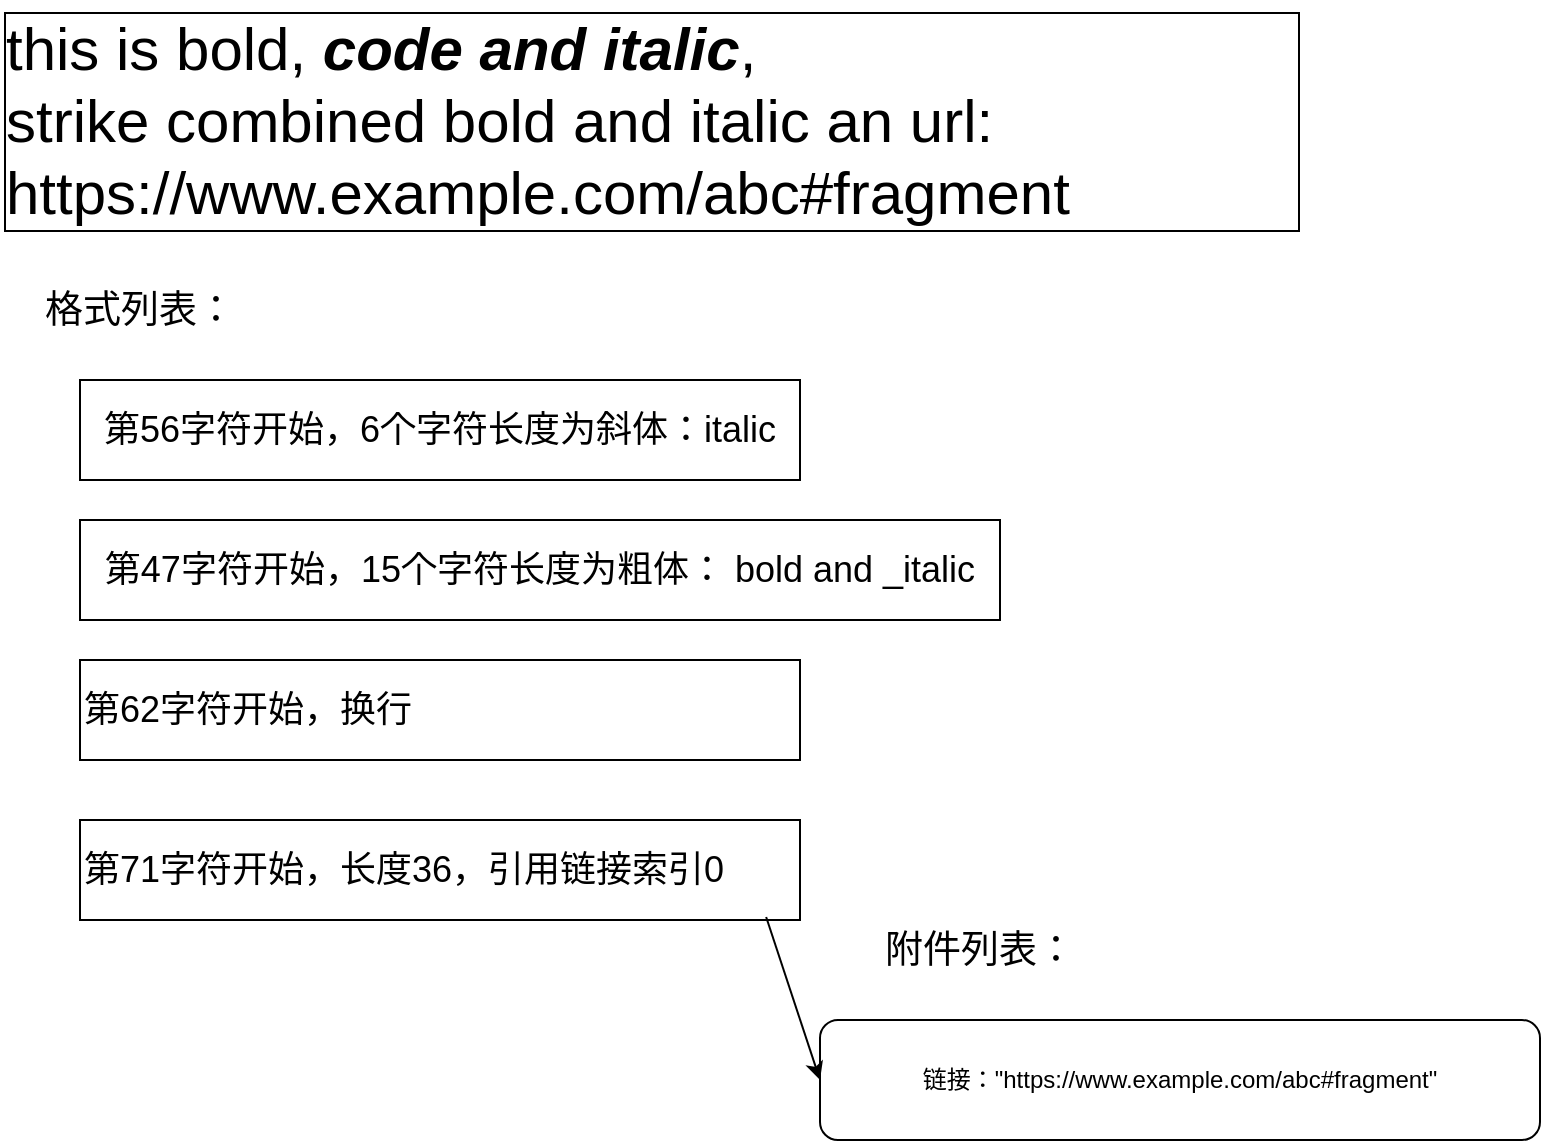 <mxfile version="24.2.1" type="device">
  <diagram name="第 1 页" id="qn-OyjD87NHTHmbRyYxM">
    <mxGraphModel dx="1436" dy="727" grid="1" gridSize="10" guides="1" tooltips="1" connect="1" arrows="1" fold="1" page="1" pageScale="1" pageWidth="827" pageHeight="1169" math="0" shadow="0">
      <root>
        <mxCell id="0" />
        <mxCell id="1" parent="0" />
        <mxCell id="bxIqSpnA48poh6s7THLQ-1" value="this is bold, &lt;i&gt;&lt;b&gt;code and italic&lt;/b&gt;&lt;/i&gt;,&amp;nbsp;&lt;div&gt;strike combined bold and italic an url: https://www.example.com/abc#fragment&lt;/div&gt;" style="text;strokeColor=none;align=left;fillColor=none;html=1;verticalAlign=middle;whiteSpace=wrap;rounded=0;fontSize=30;labelBorderColor=default;" vertex="1" parent="1">
          <mxGeometry x="20" y="20" width="650" height="120" as="geometry" />
        </mxCell>
        <mxCell id="bxIqSpnA48poh6s7THLQ-2" value="第56字符开始，6个字符长度为斜体：italic" style="rounded=0;whiteSpace=wrap;html=1;fontSize=18;" vertex="1" parent="1">
          <mxGeometry x="60" y="210" width="360" height="50" as="geometry" />
        </mxCell>
        <mxCell id="bxIqSpnA48poh6s7THLQ-3" value="第47字符开始，15个字符长度为粗体： bold and _italic" style="rounded=0;whiteSpace=wrap;html=1;fontSize=18;" vertex="1" parent="1">
          <mxGeometry x="60" y="280" width="460" height="50" as="geometry" />
        </mxCell>
        <mxCell id="bxIqSpnA48poh6s7THLQ-4" value="第62字符开始，换行" style="rounded=0;whiteSpace=wrap;html=1;fontSize=18;align=left;" vertex="1" parent="1">
          <mxGeometry x="60" y="350" width="360" height="50" as="geometry" />
        </mxCell>
        <mxCell id="bxIqSpnA48poh6s7THLQ-5" value="第71字符开始，长度36，引用链接索引0" style="rounded=0;whiteSpace=wrap;html=1;fontSize=18;align=left;" vertex="1" parent="1">
          <mxGeometry x="60" y="430" width="360" height="50" as="geometry" />
        </mxCell>
        <mxCell id="bxIqSpnA48poh6s7THLQ-8" value="链接：&quot;https://www.example.com/abc#fragment&quot;" style="rounded=1;whiteSpace=wrap;html=1;" vertex="1" parent="1">
          <mxGeometry x="430" y="530" width="360" height="60" as="geometry" />
        </mxCell>
        <mxCell id="bxIqSpnA48poh6s7THLQ-9" value="" style="endArrow=classic;html=1;rounded=0;exitX=0.953;exitY=0.97;exitDx=0;exitDy=0;exitPerimeter=0;" edge="1" parent="1" source="bxIqSpnA48poh6s7THLQ-5">
          <mxGeometry width="50" height="50" relative="1" as="geometry">
            <mxPoint x="380" y="610" as="sourcePoint" />
            <mxPoint x="430" y="560" as="targetPoint" />
          </mxGeometry>
        </mxCell>
        <mxCell id="bxIqSpnA48poh6s7THLQ-14" value="格式列表：" style="text;strokeColor=none;align=center;fillColor=none;html=1;verticalAlign=middle;whiteSpace=wrap;rounded=0;fontSize=19;" vertex="1" parent="1">
          <mxGeometry x="30" y="160" width="120" height="30" as="geometry" />
        </mxCell>
        <mxCell id="bxIqSpnA48poh6s7THLQ-15" value="附件列表：" style="text;strokeColor=none;align=center;fillColor=none;html=1;verticalAlign=middle;whiteSpace=wrap;rounded=0;fontSize=19;" vertex="1" parent="1">
          <mxGeometry x="450" y="480" width="120" height="30" as="geometry" />
        </mxCell>
      </root>
    </mxGraphModel>
  </diagram>
</mxfile>
